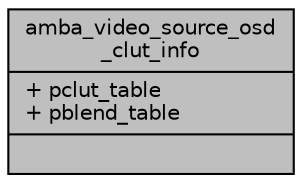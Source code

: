 digraph "amba_video_source_osd_clut_info"
{
 // INTERACTIVE_SVG=YES
 // LATEX_PDF_SIZE
  bgcolor="transparent";
  edge [fontname="Helvetica",fontsize="10",labelfontname="Helvetica",labelfontsize="10"];
  node [fontname="Helvetica",fontsize="10",shape=record];
  Node1 [label="{amba_video_source_osd\l_clut_info\n|+ pclut_table\l+ pblend_table\l|}",height=0.2,width=0.4,color="black", fillcolor="grey75", style="filled", fontcolor="black",tooltip=" "];
}
